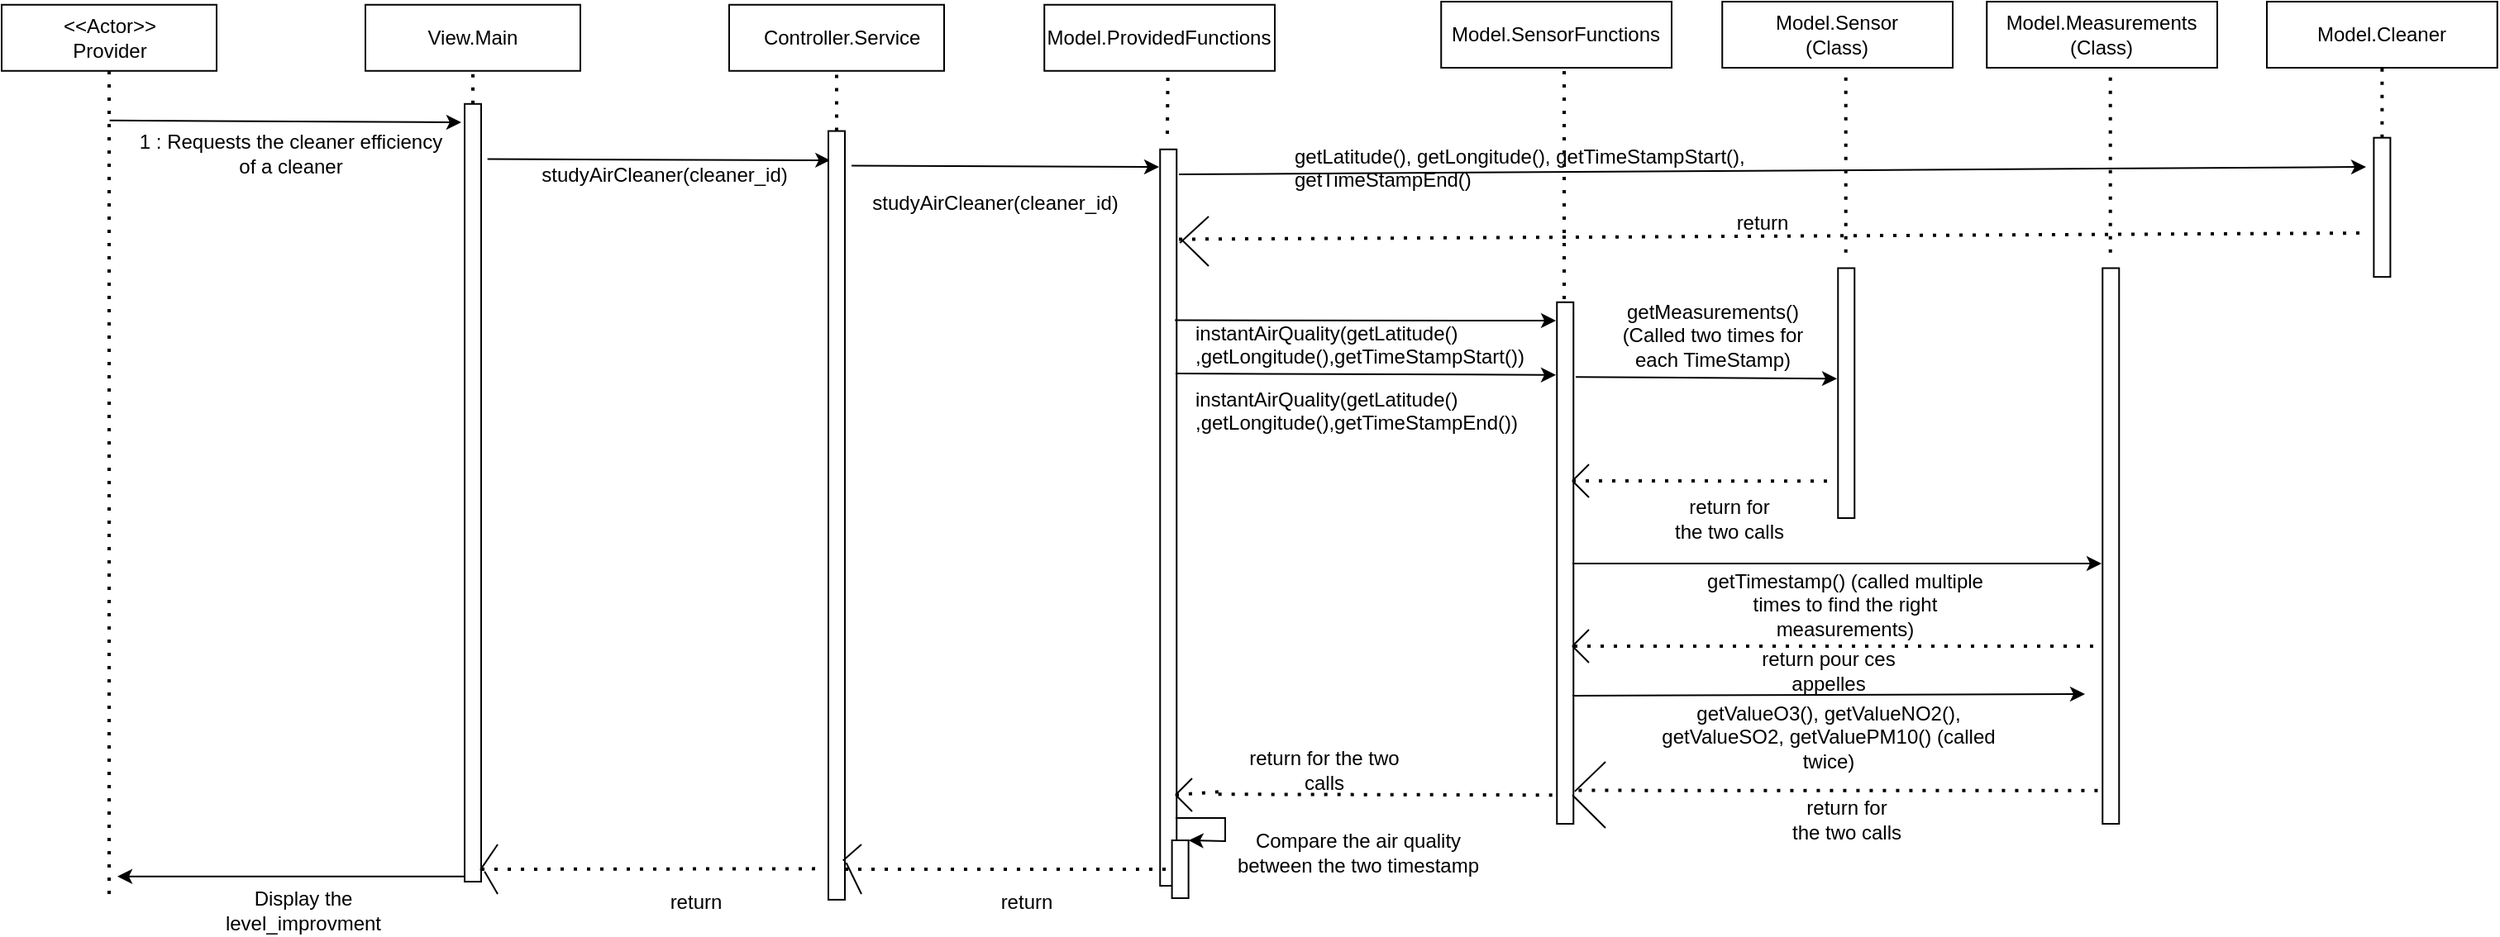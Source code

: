 <mxfile version="21.2.8" type="device">
  <diagram name="Page-1" id="ykdKxiUoXnnNfO1ILs0J">
    <mxGraphModel dx="2077" dy="566" grid="1" gridSize="10" guides="1" tooltips="1" connect="1" arrows="1" fold="1" page="1" pageScale="1" pageWidth="827" pageHeight="1169" math="0" shadow="0">
      <root>
        <mxCell id="0" />
        <mxCell id="1" parent="0" />
        <mxCell id="bs57F5KCe5MACJYOmROy-1" value="" style="rounded=0;whiteSpace=wrap;html=1;" parent="1" vertex="1">
          <mxGeometry x="-100" y="21.88" width="130" height="40" as="geometry" />
        </mxCell>
        <mxCell id="bs57F5KCe5MACJYOmROy-2" value="View.Main" style="text;html=1;strokeColor=none;fillColor=none;align=center;verticalAlign=middle;whiteSpace=wrap;rounded=0;" parent="1" vertex="1">
          <mxGeometry x="-65" y="26.88" width="60" height="30" as="geometry" />
        </mxCell>
        <mxCell id="bs57F5KCe5MACJYOmROy-3" value="" style="rounded=0;whiteSpace=wrap;html=1;" parent="1" vertex="1">
          <mxGeometry x="-320" y="21.88" width="130" height="40" as="geometry" />
        </mxCell>
        <mxCell id="bs57F5KCe5MACJYOmROy-4" value="&amp;lt;&amp;lt;Actor&amp;gt;&amp;gt;&lt;br&gt;Provider" style="text;html=1;strokeColor=none;fillColor=none;align=center;verticalAlign=middle;whiteSpace=wrap;rounded=0;" parent="1" vertex="1">
          <mxGeometry x="-292.5" y="26.88" width="75" height="30" as="geometry" />
        </mxCell>
        <mxCell id="bs57F5KCe5MACJYOmROy-5" value="" style="endArrow=classic;html=1;rounded=0;entryX=0.968;entryY=-0.129;entryDx=0;entryDy=0;exitX=0.024;exitY=0;exitDx=0;exitDy=0;exitPerimeter=0;entryPerimeter=0;" parent="1" target="bs57F5KCe5MACJYOmROy-39" edge="1">
          <mxGeometry width="50" height="50" relative="1" as="geometry">
            <mxPoint x="-254.72" y="91.88" as="sourcePoint" />
            <mxPoint x="-120" y="91.88" as="targetPoint" />
          </mxGeometry>
        </mxCell>
        <mxCell id="bs57F5KCe5MACJYOmROy-6" value="" style="rounded=0;whiteSpace=wrap;html=1;rotation=-90;" parent="1" vertex="1">
          <mxGeometry x="-270.31" y="312.2" width="470.63" height="10" as="geometry" />
        </mxCell>
        <mxCell id="bs57F5KCe5MACJYOmROy-17" value="" style="rounded=0;whiteSpace=wrap;html=1;" parent="1" vertex="1">
          <mxGeometry x="120" y="21.88" width="130" height="40" as="geometry" />
        </mxCell>
        <mxCell id="bs57F5KCe5MACJYOmROy-18" value="Controller.Service&lt;span style=&quot;white-space: pre;&quot;&gt; &lt;/span&gt;" style="text;html=1;strokeColor=none;fillColor=none;align=center;verticalAlign=middle;whiteSpace=wrap;rounded=0;" parent="1" vertex="1">
          <mxGeometry x="160" y="26.88" width="60" height="30" as="geometry" />
        </mxCell>
        <mxCell id="bs57F5KCe5MACJYOmROy-19" value="" style="endArrow=classic;html=1;rounded=0;entryX=0.962;entryY=0.113;entryDx=0;entryDy=0;entryPerimeter=0;exitX=0.929;exitY=1.381;exitDx=0;exitDy=0;exitPerimeter=0;" parent="1" source="bs57F5KCe5MACJYOmROy-6" target="bs57F5KCe5MACJYOmROy-22" edge="1">
          <mxGeometry width="50" height="50" relative="1" as="geometry">
            <mxPoint x="-20" y="198" as="sourcePoint" />
            <mxPoint x="180" y="203" as="targetPoint" />
          </mxGeometry>
        </mxCell>
        <mxCell id="bs57F5KCe5MACJYOmROy-20" value="studyAirCleaner(cleaner_id)" style="text;html=1;strokeColor=none;fillColor=none;align=center;verticalAlign=middle;whiteSpace=wrap;rounded=0;" parent="1" vertex="1">
          <mxGeometry x="50.63" y="110" width="60" height="30" as="geometry" />
        </mxCell>
        <mxCell id="bs57F5KCe5MACJYOmROy-22" value="" style="rounded=0;whiteSpace=wrap;html=1;rotation=-90;" parent="1" vertex="1">
          <mxGeometry x="-47.58" y="325.87" width="465.16" height="10" as="geometry" />
        </mxCell>
        <mxCell id="bs57F5KCe5MACJYOmROy-38" value="" style="endArrow=none;dashed=1;html=1;dashPattern=1 3;strokeWidth=2;rounded=0;entryX=0.5;entryY=1;entryDx=0;entryDy=0;" parent="1" target="bs57F5KCe5MACJYOmROy-3" edge="1">
          <mxGeometry width="50" height="50" relative="1" as="geometry">
            <mxPoint x="-255" y="560" as="sourcePoint" />
            <mxPoint x="-250" y="71.88" as="targetPoint" />
          </mxGeometry>
        </mxCell>
        <mxCell id="bs57F5KCe5MACJYOmROy-39" value="1 : Requests the cleaner efficiency&lt;br&gt;of a cleaner" style="text;html=1;strokeColor=none;fillColor=none;align=center;verticalAlign=middle;whiteSpace=wrap;rounded=0;" parent="1" vertex="1">
          <mxGeometry x="-255" y="96.88" width="220" height="30" as="geometry" />
        </mxCell>
        <mxCell id="bs57F5KCe5MACJYOmROy-40" value="" style="endArrow=none;dashed=1;html=1;dashPattern=1 3;strokeWidth=2;rounded=0;entryX=0.5;entryY=1;entryDx=0;entryDy=0;exitX=1;exitY=0.5;exitDx=0;exitDy=0;" parent="1" source="bs57F5KCe5MACJYOmROy-6" target="bs57F5KCe5MACJYOmROy-1" edge="1">
          <mxGeometry width="50" height="50" relative="1" as="geometry">
            <mxPoint x="-110" y="121.88" as="sourcePoint" />
            <mxPoint x="-60" y="71.88" as="targetPoint" />
          </mxGeometry>
        </mxCell>
        <mxCell id="bs57F5KCe5MACJYOmROy-41" value="" style="endArrow=none;dashed=1;html=1;dashPattern=1 3;strokeWidth=2;rounded=0;exitX=1;exitY=0.5;exitDx=0;exitDy=0;entryX=0.5;entryY=1.036;entryDx=0;entryDy=0;entryPerimeter=0;" parent="1" source="bs57F5KCe5MACJYOmROy-22" target="bs57F5KCe5MACJYOmROy-17" edge="1">
          <mxGeometry width="50" height="50" relative="1" as="geometry">
            <mxPoint x="180" y="81.88" as="sourcePoint" />
            <mxPoint x="230" y="31.88" as="targetPoint" />
          </mxGeometry>
        </mxCell>
        <mxCell id="9_FcKDV5dbuAONsDNkDG-13" value="" style="rounded=0;whiteSpace=wrap;html=1;" parent="1" vertex="1">
          <mxGeometry x="310.62" y="21.88" width="139.38" height="40" as="geometry" />
        </mxCell>
        <mxCell id="9_FcKDV5dbuAONsDNkDG-14" value="Model.ProvidedFunctions" style="text;html=1;strokeColor=none;fillColor=none;align=center;verticalAlign=middle;whiteSpace=wrap;rounded=0;" parent="1" vertex="1">
          <mxGeometry x="350.31" y="26.88" width="60" height="30" as="geometry" />
        </mxCell>
        <mxCell id="9_FcKDV5dbuAONsDNkDG-15" value="" style="rounded=0;whiteSpace=wrap;html=1;rotation=-90;" parent="1" vertex="1">
          <mxGeometry x="162.82" y="327.2" width="445.62" height="10" as="geometry" />
        </mxCell>
        <mxCell id="9_FcKDV5dbuAONsDNkDG-16" value="" style="endArrow=none;dashed=1;html=1;dashPattern=1 3;strokeWidth=2;rounded=0;" parent="1" edge="1">
          <mxGeometry width="50" height="50" relative="1" as="geometry">
            <mxPoint x="385" y="100" as="sourcePoint" />
            <mxPoint x="385.35" y="61.88" as="targetPoint" />
          </mxGeometry>
        </mxCell>
        <mxCell id="9_FcKDV5dbuAONsDNkDG-17" value="" style="endArrow=classic;html=1;rounded=0;exitX=0.955;exitY=1.403;exitDx=0;exitDy=0;exitPerimeter=0;" parent="1" source="bs57F5KCe5MACJYOmROy-22" edge="1">
          <mxGeometry width="50" height="50" relative="1" as="geometry">
            <mxPoint x="420" y="251.88" as="sourcePoint" />
            <mxPoint x="380" y="120" as="targetPoint" />
          </mxGeometry>
        </mxCell>
        <mxCell id="9_FcKDV5dbuAONsDNkDG-20" value="studyAirCleaner(cleaner_id)" style="text;html=1;strokeColor=none;fillColor=none;align=center;verticalAlign=middle;whiteSpace=wrap;rounded=0;" parent="1" vertex="1">
          <mxGeometry x="250.62" y="126.88" width="60" height="30" as="geometry" />
        </mxCell>
        <mxCell id="9_FcKDV5dbuAONsDNkDG-21" value="" style="endArrow=classic;html=1;rounded=0;exitX=0.768;exitY=0.897;exitDx=0;exitDy=0;exitPerimeter=0;" parent="1" edge="1" source="9_FcKDV5dbuAONsDNkDG-15">
          <mxGeometry width="50" height="50" relative="1" as="geometry">
            <mxPoint x="390" y="201.88" as="sourcePoint" />
            <mxPoint x="620" y="213" as="targetPoint" />
          </mxGeometry>
        </mxCell>
        <mxCell id="9_FcKDV5dbuAONsDNkDG-22" value="" style="endArrow=classic;html=1;rounded=0;" parent="1" edge="1">
          <mxGeometry width="50" height="50" relative="1" as="geometry">
            <mxPoint x="390" y="245" as="sourcePoint" />
            <mxPoint x="620" y="245.88" as="targetPoint" />
          </mxGeometry>
        </mxCell>
        <mxCell id="9_FcKDV5dbuAONsDNkDG-23" value="instantAirQuality(getLatitude()&lt;br&gt;,getLongitude(),getTimeStampStart())" style="text;whiteSpace=wrap;html=1;" parent="1" vertex="1">
          <mxGeometry x="400" y="206.88" width="200" height="65" as="geometry" />
        </mxCell>
        <mxCell id="9_FcKDV5dbuAONsDNkDG-42" value="instantAirQuality(getLatitude()&lt;br&gt;,getLongitude(),getTimeStampEnd())" style="text;whiteSpace=wrap;html=1;" parent="1" vertex="1">
          <mxGeometry x="400" y="246.88" width="200" height="65" as="geometry" />
        </mxCell>
        <mxCell id="9_FcKDV5dbuAONsDNkDG-49" value="" style="rounded=0;whiteSpace=wrap;html=1;rotation=-90;" parent="1" vertex="1">
          <mxGeometry x="467.82" y="354.7" width="315.62" height="10" as="geometry" />
        </mxCell>
        <mxCell id="9_FcKDV5dbuAONsDNkDG-50" value="" style="endArrow=none;dashed=1;html=1;dashPattern=1 3;strokeWidth=2;rounded=0;" parent="1" edge="1">
          <mxGeometry width="50" height="50" relative="1" as="geometry">
            <mxPoint x="625" y="200" as="sourcePoint" />
            <mxPoint x="625" y="60" as="targetPoint" />
          </mxGeometry>
        </mxCell>
        <mxCell id="9_FcKDV5dbuAONsDNkDG-53" value="" style="endArrow=none;dashed=1;html=1;dashPattern=1 3;strokeWidth=2;rounded=0;exitX=0.132;exitY=1.201;exitDx=0;exitDy=0;exitPerimeter=0;" parent="1" edge="1">
          <mxGeometry width="50" height="50" relative="1" as="geometry">
            <mxPoint x="415.84" y="499.608" as="sourcePoint" />
            <mxPoint x="620" y="500.12" as="targetPoint" />
          </mxGeometry>
        </mxCell>
        <mxCell id="9_FcKDV5dbuAONsDNkDG-55" value="" style="endArrow=none;html=1;rounded=0;" parent="1" edge="1">
          <mxGeometry width="50" height="50" relative="1" as="geometry">
            <mxPoint x="390" y="500" as="sourcePoint" />
            <mxPoint x="400" y="510" as="targetPoint" />
            <Array as="points">
              <mxPoint x="400" y="510" />
            </Array>
          </mxGeometry>
        </mxCell>
        <mxCell id="9_FcKDV5dbuAONsDNkDG-56" value="return for the two calls" style="text;html=1;strokeColor=none;fillColor=none;align=center;verticalAlign=middle;whiteSpace=wrap;rounded=0;" parent="1" vertex="1">
          <mxGeometry x="430" y="470" width="100" height="30" as="geometry" />
        </mxCell>
        <mxCell id="9_FcKDV5dbuAONsDNkDG-60" value="" style="rounded=0;whiteSpace=wrap;html=1;rotation=-90;" parent="1" vertex="1">
          <mxGeometry x="375.31" y="540" width="35" height="10" as="geometry" />
        </mxCell>
        <mxCell id="9_FcKDV5dbuAONsDNkDG-61" value="" style="endArrow=classic;html=1;rounded=0;entryX=1;entryY=1;entryDx=0;entryDy=0;" parent="1" edge="1" target="9_FcKDV5dbuAONsDNkDG-60">
          <mxGeometry width="50" height="50" relative="1" as="geometry">
            <mxPoint x="390" y="514" as="sourcePoint" />
            <mxPoint x="414" y="430" as="targetPoint" />
            <Array as="points">
              <mxPoint x="420" y="514" />
              <mxPoint x="420" y="528" />
            </Array>
          </mxGeometry>
        </mxCell>
        <mxCell id="9_FcKDV5dbuAONsDNkDG-62" value="Compare the air quality between the two timestamp" style="text;html=1;strokeColor=none;fillColor=none;align=center;verticalAlign=middle;whiteSpace=wrap;rounded=0;" parent="1" vertex="1">
          <mxGeometry x="422.5" y="520" width="155" height="30" as="geometry" />
        </mxCell>
        <mxCell id="9_FcKDV5dbuAONsDNkDG-69" value="" style="rounded=0;whiteSpace=wrap;html=1;" parent="1" vertex="1">
          <mxGeometry x="550.62" y="20" width="139.38" height="40" as="geometry" />
        </mxCell>
        <mxCell id="9_FcKDV5dbuAONsDNkDG-70" value="Model.SensorFunctions" style="text;html=1;strokeColor=none;fillColor=none;align=center;verticalAlign=middle;whiteSpace=wrap;rounded=0;" parent="1" vertex="1">
          <mxGeometry x="590.31" y="25" width="60" height="30" as="geometry" />
        </mxCell>
        <mxCell id="9_FcKDV5dbuAONsDNkDG-71" value="" style="endArrow=none;dashed=1;html=1;dashPattern=1 3;strokeWidth=2;rounded=0;" parent="1" edge="1">
          <mxGeometry width="50" height="50" relative="1" as="geometry">
            <mxPoint x="-30" y="545" as="sourcePoint" />
            <mxPoint x="175" y="544.68" as="targetPoint" />
          </mxGeometry>
        </mxCell>
        <mxCell id="9_FcKDV5dbuAONsDNkDG-72" value="" style="endArrow=none;html=1;rounded=0;exitX=0.013;exitY=1.209;exitDx=0;exitDy=0;exitPerimeter=0;" parent="1" edge="1" source="bs57F5KCe5MACJYOmROy-6">
          <mxGeometry width="50" height="50" relative="1" as="geometry">
            <mxPoint x="-30" y="435" as="sourcePoint" />
            <mxPoint x="-20" y="560" as="targetPoint" />
          </mxGeometry>
        </mxCell>
        <mxCell id="9_FcKDV5dbuAONsDNkDG-73" value="" style="endArrow=none;html=1;rounded=0;exitX=0.015;exitY=0.951;exitDx=0;exitDy=0;exitPerimeter=0;" parent="1" edge="1" source="bs57F5KCe5MACJYOmROy-6">
          <mxGeometry width="50" height="50" relative="1" as="geometry">
            <mxPoint x="-30" y="435" as="sourcePoint" />
            <mxPoint x="-20" y="530" as="targetPoint" />
            <Array as="points">
              <mxPoint x="-20" y="530" />
            </Array>
          </mxGeometry>
        </mxCell>
        <mxCell id="9_FcKDV5dbuAONsDNkDG-74" value="return" style="text;html=1;strokeColor=none;fillColor=none;align=center;verticalAlign=middle;whiteSpace=wrap;rounded=0;" parent="1" vertex="1">
          <mxGeometry x="70" y="550" width="60" height="30" as="geometry" />
        </mxCell>
        <mxCell id="9_FcKDV5dbuAONsDNkDG-75" value="" style="endArrow=none;dashed=1;html=1;dashPattern=1 3;strokeWidth=2;rounded=0;entryX=0.5;entryY=0;entryDx=0;entryDy=0;" parent="1" edge="1" target="9_FcKDV5dbuAONsDNkDG-60">
          <mxGeometry width="50" height="50" relative="1" as="geometry">
            <mxPoint x="190" y="545" as="sourcePoint" />
            <mxPoint x="380" y="435" as="targetPoint" />
          </mxGeometry>
        </mxCell>
        <mxCell id="9_FcKDV5dbuAONsDNkDG-76" value="" style="endArrow=none;html=1;rounded=0;exitX=0.051;exitY=0.887;exitDx=0;exitDy=0;exitPerimeter=0;" parent="1" edge="1" source="bs57F5KCe5MACJYOmROy-22">
          <mxGeometry width="50" height="50" relative="1" as="geometry">
            <mxPoint x="190" y="550" as="sourcePoint" />
            <mxPoint x="200" y="530" as="targetPoint" />
            <Array as="points">
              <mxPoint x="200" y="530" />
            </Array>
          </mxGeometry>
        </mxCell>
        <mxCell id="9_FcKDV5dbuAONsDNkDG-79" value="" style="endArrow=classic;html=1;rounded=0;exitX=0.459;exitY=-0.383;exitDx=0;exitDy=0;exitPerimeter=0;" parent="1" edge="1">
          <mxGeometry width="50" height="50" relative="1" as="geometry">
            <mxPoint x="-40" y="549.35" as="sourcePoint" />
            <mxPoint x="-250" y="549.35" as="targetPoint" />
          </mxGeometry>
        </mxCell>
        <mxCell id="9_FcKDV5dbuAONsDNkDG-80" value="Display the level_improvment" style="text;html=1;strokeColor=none;fillColor=none;align=center;verticalAlign=middle;whiteSpace=wrap;rounded=0;" parent="1" vertex="1">
          <mxGeometry x="-200" y="555" width="125" height="30" as="geometry" />
        </mxCell>
        <mxCell id="9_FcKDV5dbuAONsDNkDG-106" value="" style="rounded=0;whiteSpace=wrap;html=1;rotation=-90;" parent="1" vertex="1">
          <mxGeometry x="720" y="251.88" width="151.25" height="10" as="geometry" />
        </mxCell>
        <mxCell id="9_FcKDV5dbuAONsDNkDG-107" value="" style="endArrow=none;dashed=1;html=1;dashPattern=1 3;strokeWidth=2;rounded=0;" parent="1" edge="1">
          <mxGeometry width="50" height="50" relative="1" as="geometry">
            <mxPoint x="795.35" y="171.88" as="sourcePoint" />
            <mxPoint x="795.35" y="51.88" as="targetPoint" />
          </mxGeometry>
        </mxCell>
        <mxCell id="9_FcKDV5dbuAONsDNkDG-108" value="" style="rounded=0;whiteSpace=wrap;html=1;" parent="1" vertex="1">
          <mxGeometry x="720.62" y="20.0" width="139.38" height="40" as="geometry" />
        </mxCell>
        <mxCell id="9_FcKDV5dbuAONsDNkDG-109" value="Model.Sensor&lt;br&gt;(Class)" style="text;html=1;strokeColor=none;fillColor=none;align=center;verticalAlign=middle;whiteSpace=wrap;rounded=0;" parent="1" vertex="1">
          <mxGeometry x="760" y="25" width="60.31" height="30" as="geometry" />
        </mxCell>
        <mxCell id="9_FcKDV5dbuAONsDNkDG-110" value="" style="endArrow=classic;html=1;rounded=0;exitX=0.706;exitY=1.152;exitDx=0;exitDy=0;exitPerimeter=0;" parent="1" edge="1">
          <mxGeometry width="50" height="50" relative="1" as="geometry">
            <mxPoint x="632" y="247.12" as="sourcePoint" />
            <mxPoint x="790" y="248.12" as="targetPoint" />
          </mxGeometry>
        </mxCell>
        <mxCell id="9_FcKDV5dbuAONsDNkDG-114" value="" style="rounded=0;whiteSpace=wrap;html=1;rotation=-90;" parent="1" vertex="1">
          <mxGeometry x="787.5" y="344.38" width="336.25" height="10" as="geometry" />
        </mxCell>
        <mxCell id="9_FcKDV5dbuAONsDNkDG-115" value="" style="endArrow=none;dashed=1;html=1;dashPattern=1 3;strokeWidth=2;rounded=0;" parent="1" edge="1">
          <mxGeometry width="50" height="50" relative="1" as="geometry">
            <mxPoint x="955.35" y="171.88" as="sourcePoint" />
            <mxPoint x="955.35" y="51.88" as="targetPoint" />
          </mxGeometry>
        </mxCell>
        <mxCell id="9_FcKDV5dbuAONsDNkDG-116" value="" style="rounded=0;whiteSpace=wrap;html=1;" parent="1" vertex="1">
          <mxGeometry x="880.62" y="20.0" width="139.38" height="40" as="geometry" />
        </mxCell>
        <mxCell id="9_FcKDV5dbuAONsDNkDG-117" value="Model.Measurements&lt;br&gt;(Class)" style="text;html=1;strokeColor=none;fillColor=none;align=center;verticalAlign=middle;whiteSpace=wrap;rounded=0;" parent="1" vertex="1">
          <mxGeometry x="920.31" y="25.0" width="60" height="30" as="geometry" />
        </mxCell>
        <mxCell id="9_FcKDV5dbuAONsDNkDG-118" value="" style="endArrow=none;dashed=1;html=1;dashPattern=1 3;strokeWidth=2;rounded=0;" parent="1" edge="1">
          <mxGeometry width="50" height="50" relative="1" as="geometry">
            <mxPoint x="630" y="310" as="sourcePoint" />
            <mxPoint x="790" y="310.12" as="targetPoint" />
          </mxGeometry>
        </mxCell>
        <mxCell id="9_FcKDV5dbuAONsDNkDG-119" value="" style="endArrow=none;html=1;rounded=0;" parent="1" edge="1">
          <mxGeometry width="50" height="50" relative="1" as="geometry">
            <mxPoint x="630" y="310" as="sourcePoint" />
            <mxPoint x="640" y="300" as="targetPoint" />
          </mxGeometry>
        </mxCell>
        <mxCell id="9_FcKDV5dbuAONsDNkDG-120" value="" style="endArrow=none;html=1;rounded=0;" parent="1" edge="1">
          <mxGeometry width="50" height="50" relative="1" as="geometry">
            <mxPoint x="630" y="310" as="sourcePoint" />
            <mxPoint x="640" y="320" as="targetPoint" />
            <Array as="points">
              <mxPoint x="640" y="320" />
            </Array>
          </mxGeometry>
        </mxCell>
        <mxCell id="9_FcKDV5dbuAONsDNkDG-121" value="return for the two calls" style="text;html=1;strokeColor=none;fillColor=none;align=center;verticalAlign=middle;whiteSpace=wrap;rounded=0;" parent="1" vertex="1">
          <mxGeometry x="690" y="318.12" width="70" height="30" as="geometry" />
        </mxCell>
        <mxCell id="ShpuO0ebEkKeQniD5H_K-5" value="" style="endArrow=classic;html=1;rounded=0;" edge="1" parent="1">
          <mxGeometry width="50" height="50" relative="1" as="geometry">
            <mxPoint x="630" y="360" as="sourcePoint" />
            <mxPoint x="950" y="360" as="targetPoint" />
          </mxGeometry>
        </mxCell>
        <mxCell id="9_FcKDV5dbuAONsDNkDG-111" value="getMeasurements()&lt;br&gt;(Called two times for each TimeStamp)" style="text;html=1;strokeColor=none;fillColor=none;align=center;verticalAlign=middle;whiteSpace=wrap;rounded=0;" parent="1" vertex="1">
          <mxGeometry x="650.31" y="206.88" width="130" height="30" as="geometry" />
        </mxCell>
        <mxCell id="ShpuO0ebEkKeQniD5H_K-7" value="getTimestamp() (called multiple times to find the right measurements)" style="text;html=1;strokeColor=none;fillColor=none;align=center;verticalAlign=middle;whiteSpace=wrap;rounded=0;" vertex="1" parent="1">
          <mxGeometry x="710" y="370" width="170" height="30" as="geometry" />
        </mxCell>
        <mxCell id="ShpuO0ebEkKeQniD5H_K-9" value="" style="endArrow=none;dashed=1;html=1;dashPattern=1 3;strokeWidth=2;rounded=0;" edge="1" parent="1">
          <mxGeometry width="50" height="50" relative="1" as="geometry">
            <mxPoint x="631" y="410" as="sourcePoint" />
            <mxPoint x="950" y="410" as="targetPoint" />
            <Array as="points">
              <mxPoint x="900" y="410" />
            </Array>
          </mxGeometry>
        </mxCell>
        <mxCell id="ShpuO0ebEkKeQniD5H_K-11" value="" style="endArrow=none;html=1;rounded=0;" edge="1" parent="1">
          <mxGeometry width="50" height="50" relative="1" as="geometry">
            <mxPoint x="630" y="410" as="sourcePoint" />
            <mxPoint x="640" y="400" as="targetPoint" />
            <Array as="points">
              <mxPoint x="640" y="400" />
            </Array>
          </mxGeometry>
        </mxCell>
        <mxCell id="ShpuO0ebEkKeQniD5H_K-12" value="" style="endArrow=none;html=1;rounded=0;" edge="1" parent="1">
          <mxGeometry width="50" height="50" relative="1" as="geometry">
            <mxPoint x="630" y="410" as="sourcePoint" />
            <mxPoint x="640" y="420" as="targetPoint" />
            <Array as="points" />
          </mxGeometry>
        </mxCell>
        <mxCell id="ShpuO0ebEkKeQniD5H_K-13" value="return pour ces appelles" style="text;html=1;strokeColor=none;fillColor=none;align=center;verticalAlign=middle;whiteSpace=wrap;rounded=0;" vertex="1" parent="1">
          <mxGeometry x="720" y="410" width="130" height="30" as="geometry" />
        </mxCell>
        <mxCell id="ShpuO0ebEkKeQniD5H_K-14" value="" style="endArrow=classic;html=1;rounded=0;" edge="1" parent="1">
          <mxGeometry width="50" height="50" relative="1" as="geometry">
            <mxPoint x="630" y="440" as="sourcePoint" />
            <mxPoint x="940" y="439" as="targetPoint" />
          </mxGeometry>
        </mxCell>
        <mxCell id="ShpuO0ebEkKeQniD5H_K-15" value="&lt;div&gt;getValueO3(), getValueNO2(), getValueSO2, getValuePM10() (called twice)&lt;br&gt;&lt;/div&gt;" style="text;html=1;strokeColor=none;fillColor=none;align=center;verticalAlign=middle;whiteSpace=wrap;rounded=0;" vertex="1" parent="1">
          <mxGeometry x="670" y="450" width="230" height="30" as="geometry" />
        </mxCell>
        <mxCell id="ShpuO0ebEkKeQniD5H_K-18" value="" style="endArrow=none;dashed=1;html=1;dashPattern=1 3;strokeWidth=2;rounded=0;" edge="1" parent="1">
          <mxGeometry width="50" height="50" relative="1" as="geometry">
            <mxPoint x="390" y="500" as="sourcePoint" />
            <mxPoint x="418.417" y="498.0" as="targetPoint" />
          </mxGeometry>
        </mxCell>
        <mxCell id="ShpuO0ebEkKeQniD5H_K-20" value="" style="endArrow=none;html=1;rounded=0;" edge="1" parent="1">
          <mxGeometry width="50" height="50" relative="1" as="geometry">
            <mxPoint x="390" y="500" as="sourcePoint" />
            <mxPoint x="400" y="490" as="targetPoint" />
            <Array as="points" />
          </mxGeometry>
        </mxCell>
        <mxCell id="ShpuO0ebEkKeQniD5H_K-22" value="" style="endArrow=none;html=1;rounded=0;exitX=0.048;exitY=1.081;exitDx=0;exitDy=0;exitPerimeter=0;" edge="1" parent="1" source="bs57F5KCe5MACJYOmROy-22">
          <mxGeometry width="50" height="50" relative="1" as="geometry">
            <mxPoint x="199" y="554" as="sourcePoint" />
            <mxPoint x="200" y="560" as="targetPoint" />
            <Array as="points" />
          </mxGeometry>
        </mxCell>
        <mxCell id="ShpuO0ebEkKeQniD5H_K-23" value="return" style="text;html=1;strokeColor=none;fillColor=none;align=center;verticalAlign=middle;whiteSpace=wrap;rounded=0;" vertex="1" parent="1">
          <mxGeometry x="270" y="550" width="60" height="30" as="geometry" />
        </mxCell>
        <mxCell id="ShpuO0ebEkKeQniD5H_K-26" value="Model.Cleaner" style="rounded=0;whiteSpace=wrap;html=1;" vertex="1" parent="1">
          <mxGeometry x="1050" y="20.0" width="139.38" height="40" as="geometry" />
        </mxCell>
        <mxCell id="ShpuO0ebEkKeQniD5H_K-27" value="" style="endArrow=none;dashed=1;html=1;dashPattern=1 3;strokeWidth=2;rounded=0;entryX=0.5;entryY=1;entryDx=0;entryDy=0;exitX=1;exitY=0.5;exitDx=0;exitDy=0;" edge="1" parent="1" source="ShpuO0ebEkKeQniD5H_K-28" target="ShpuO0ebEkKeQniD5H_K-26">
          <mxGeometry width="50" height="50" relative="1" as="geometry">
            <mxPoint x="1120" y="80" as="sourcePoint" />
            <mxPoint x="965.35" y="61.88" as="targetPoint" />
          </mxGeometry>
        </mxCell>
        <mxCell id="ShpuO0ebEkKeQniD5H_K-28" value="" style="rounded=0;whiteSpace=wrap;html=1;rotation=-90;" vertex="1" parent="1">
          <mxGeometry x="1077.58" y="139.46" width="84.22" height="10" as="geometry" />
        </mxCell>
        <mxCell id="ShpuO0ebEkKeQniD5H_K-29" value="" style="endArrow=classic;html=1;rounded=0;exitX=0.966;exitY=1.137;exitDx=0;exitDy=0;exitPerimeter=0;" edge="1" parent="1" source="9_FcKDV5dbuAONsDNkDG-15">
          <mxGeometry width="50" height="50" relative="1" as="geometry">
            <mxPoint x="400" y="223" as="sourcePoint" />
            <mxPoint x="1110" y="120" as="targetPoint" />
          </mxGeometry>
        </mxCell>
        <mxCell id="ShpuO0ebEkKeQniD5H_K-30" value="" style="endArrow=none;dashed=1;html=1;dashPattern=1 3;strokeWidth=2;rounded=0;exitX=0.878;exitY=1.137;exitDx=0;exitDy=0;exitPerimeter=0;" edge="1" parent="1" source="9_FcKDV5dbuAONsDNkDG-15">
          <mxGeometry width="50" height="50" relative="1" as="geometry">
            <mxPoint x="640" y="320" as="sourcePoint" />
            <mxPoint x="1110" y="160" as="targetPoint" />
          </mxGeometry>
        </mxCell>
        <mxCell id="ShpuO0ebEkKeQniD5H_K-31" value="" style="endArrow=none;dashed=1;html=1;dashPattern=1 3;strokeWidth=2;rounded=0;exitX=0.064;exitY=1.308;exitDx=0;exitDy=0;exitPerimeter=0;entryX=0.06;entryY=-0.062;entryDx=0;entryDy=0;entryPerimeter=0;" edge="1" parent="1" source="9_FcKDV5dbuAONsDNkDG-49" target="9_FcKDV5dbuAONsDNkDG-114">
          <mxGeometry width="50" height="50" relative="1" as="geometry">
            <mxPoint x="640" y="320" as="sourcePoint" />
            <mxPoint x="950" y="500" as="targetPoint" />
          </mxGeometry>
        </mxCell>
        <mxCell id="ShpuO0ebEkKeQniD5H_K-32" value="" style="endArrow=none;html=1;rounded=0;exitX=0.062;exitY=1.078;exitDx=0;exitDy=0;exitPerimeter=0;" edge="1" parent="1" source="9_FcKDV5dbuAONsDNkDG-49">
          <mxGeometry width="50" height="50" relative="1" as="geometry">
            <mxPoint x="640" y="420" as="sourcePoint" />
            <mxPoint x="650" y="480" as="targetPoint" />
            <Array as="points" />
          </mxGeometry>
        </mxCell>
        <mxCell id="ShpuO0ebEkKeQniD5H_K-33" value="" style="endArrow=none;html=1;rounded=0;exitX=0.055;exitY=0.937;exitDx=0;exitDy=0;exitPerimeter=0;" edge="1" parent="1" source="9_FcKDV5dbuAONsDNkDG-49">
          <mxGeometry width="50" height="50" relative="1" as="geometry">
            <mxPoint x="650" y="430" as="sourcePoint" />
            <mxPoint x="650" y="520" as="targetPoint" />
            <Array as="points" />
          </mxGeometry>
        </mxCell>
        <mxCell id="ShpuO0ebEkKeQniD5H_K-34" value="return for the two calls" style="text;html=1;strokeColor=none;fillColor=none;align=center;verticalAlign=middle;whiteSpace=wrap;rounded=0;" vertex="1" parent="1">
          <mxGeometry x="760.63" y="500" width="70" height="30" as="geometry" />
        </mxCell>
        <mxCell id="ShpuO0ebEkKeQniD5H_K-35" value="getLatitude(), getLongitude(), getTimeStampStart(), getTimeStampEnd()" style="text;whiteSpace=wrap;html=1;" vertex="1" parent="1">
          <mxGeometry x="460" y="100" width="330" height="20" as="geometry" />
        </mxCell>
        <mxCell id="ShpuO0ebEkKeQniD5H_K-36" value="return" style="text;html=1;strokeColor=none;fillColor=none;align=center;verticalAlign=middle;whiteSpace=wrap;rounded=0;" vertex="1" parent="1">
          <mxGeometry x="710" y="139.46" width="70" height="30" as="geometry" />
        </mxCell>
        <mxCell id="ShpuO0ebEkKeQniD5H_K-38" value="" style="endArrow=none;html=1;rounded=0;exitX=0.873;exitY=1.197;exitDx=0;exitDy=0;exitPerimeter=0;" edge="1" parent="1" source="9_FcKDV5dbuAONsDNkDG-15">
          <mxGeometry width="50" height="50" relative="1" as="geometry">
            <mxPoint x="400" y="510" as="sourcePoint" />
            <mxPoint x="410" y="150" as="targetPoint" />
            <Array as="points" />
          </mxGeometry>
        </mxCell>
        <mxCell id="ShpuO0ebEkKeQniD5H_K-39" value="" style="endArrow=none;html=1;rounded=0;exitX=0.878;exitY=1.277;exitDx=0;exitDy=0;exitPerimeter=0;" edge="1" parent="1" source="9_FcKDV5dbuAONsDNkDG-15">
          <mxGeometry width="50" height="50" relative="1" as="geometry">
            <mxPoint x="403" y="176" as="sourcePoint" />
            <mxPoint x="410" y="180" as="targetPoint" />
            <Array as="points" />
          </mxGeometry>
        </mxCell>
      </root>
    </mxGraphModel>
  </diagram>
</mxfile>
